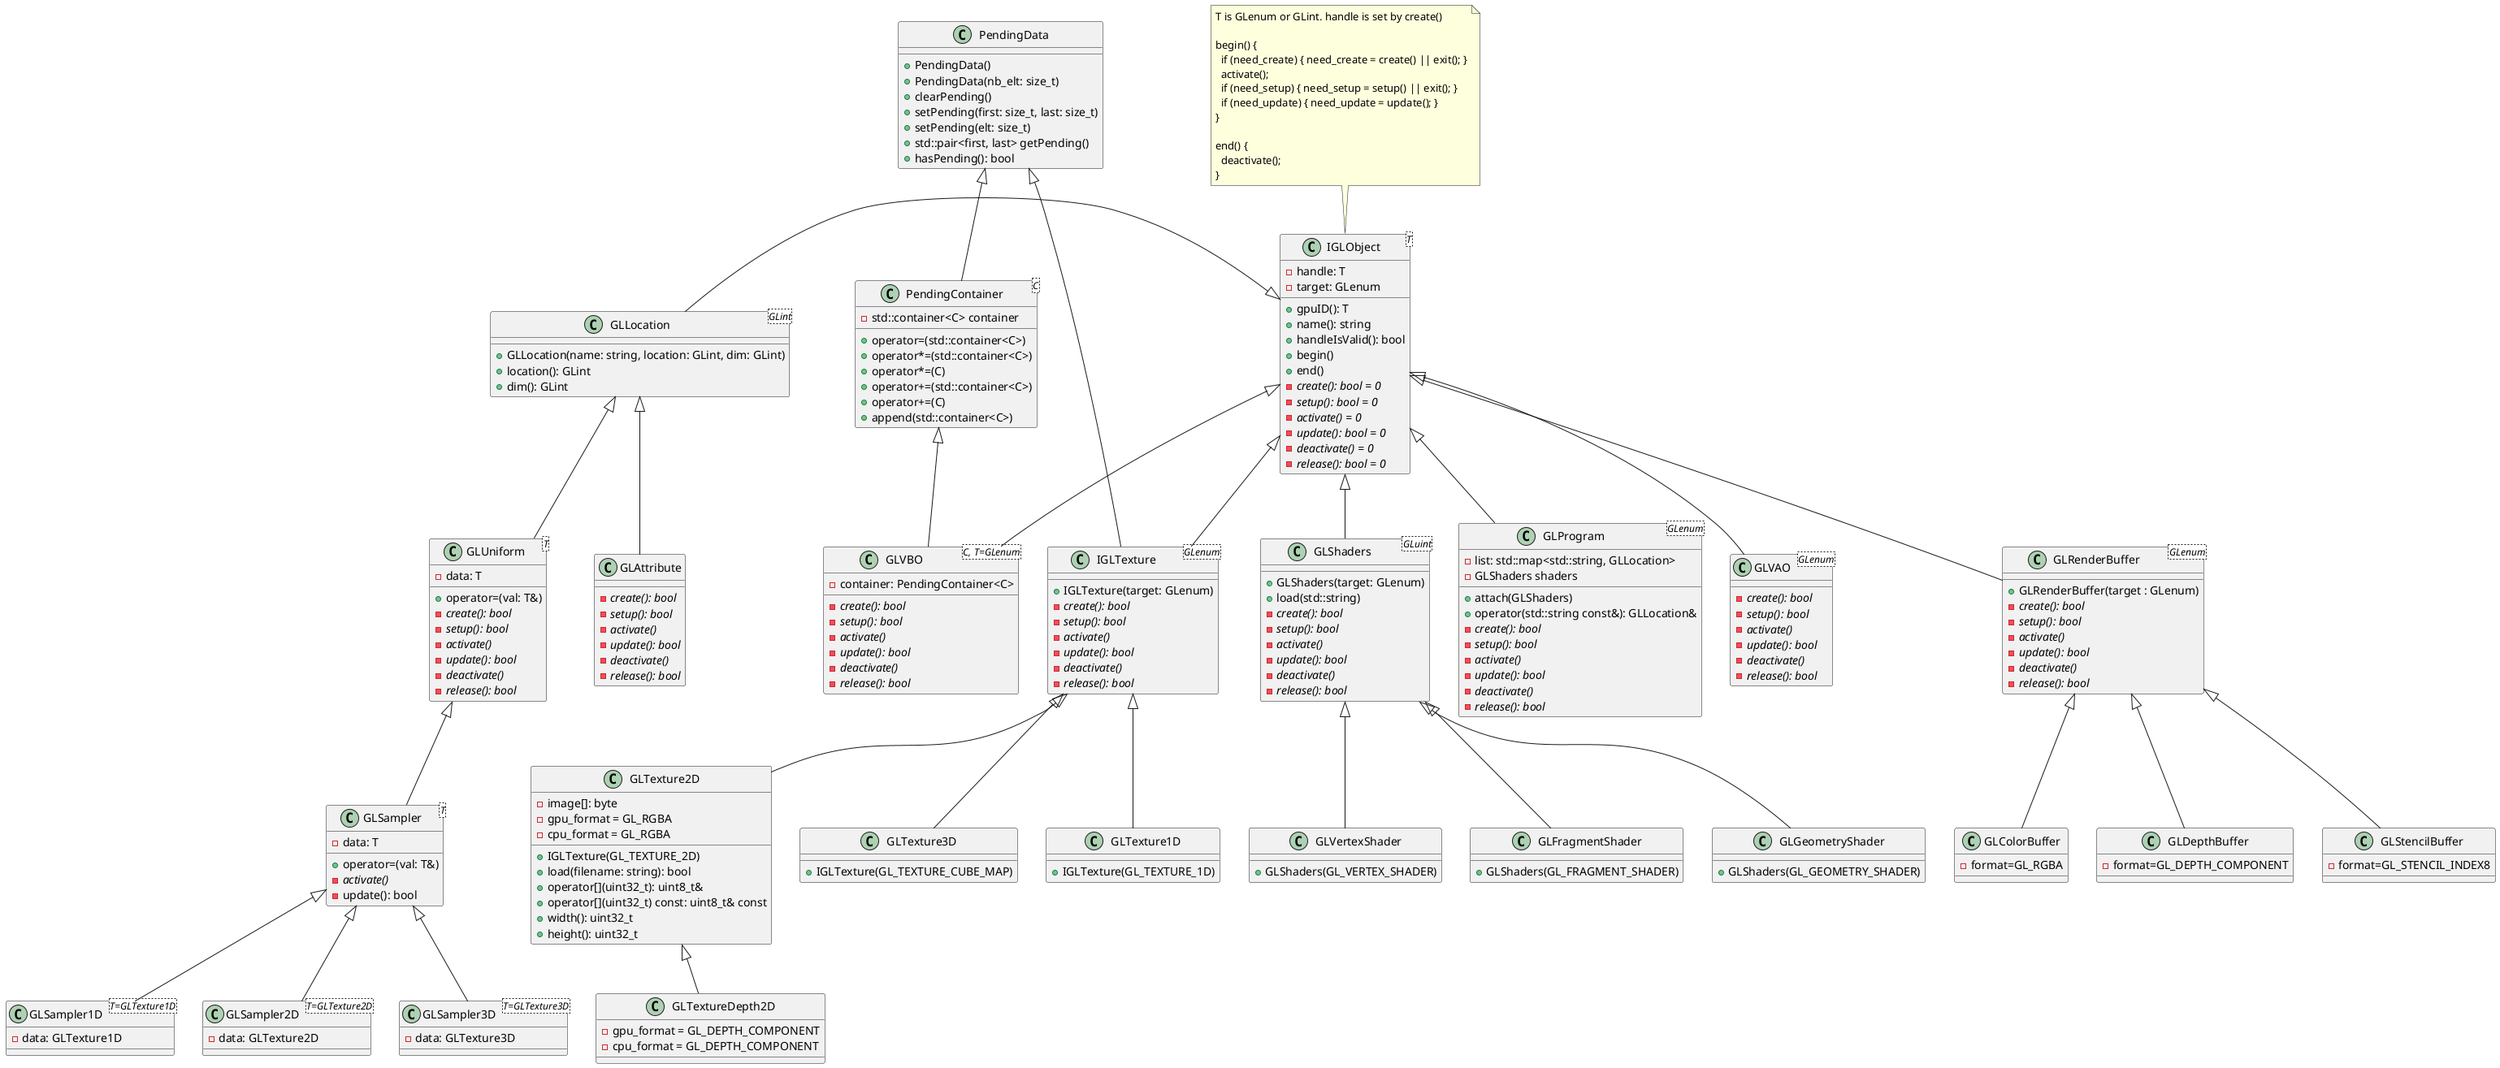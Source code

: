 @startuml

' OpenGL class inheritance

note as NoteBegin
T is GLenum or GLint. handle is set by create()

begin() {
  if (need_create) { need_create = create() || exit(); }
  activate();
  if (need_setup) { need_setup = setup() || exit(); }
  if (need_update) { need_update = update(); }
}

end() {
  deactivate();
}
end note

NoteBegin .. IGLObject
class IGLObject<T> {
+ gpuID(): T
+ name(): string
+ handleIsValid(): bool
+ begin()
+ end()
-{abstract} create(): bool = 0
-{abstract} setup(): bool = 0
-{abstract} activate() = 0
-{abstract} update(): bool = 0
-{abstract} deactivate() = 0
-{abstract} release(): bool = 0
- handle: T
- target: GLenum
}

class PendingData {
+ PendingData()
+ PendingData(nb_elt: size_t)
+ clearPending()
+ setPending(first: size_t, last: size_t)
+ setPending(elt: size_t)
+ std::pair<first, last> getPending()
+ hasPending(): bool
}

class PendingContainer<C> {
-std::container<C> container
+operator=(std::container<C>)
+operator*=(std::container<C>)
+operator*=(C)
+operator+=(std::container<C>)
+operator+=(C)
+append(std::container<C>)
}

PendingData <|-- PendingContainer

class IGLTexture<GLenum> {
+IGLTexture(target: GLenum)
-{abstract} create(): bool
-{abstract} setup(): bool
-{abstract} activate()
-{abstract} update(): bool
-{abstract} deactivate()
-{abstract} release(): bool
}

class GLTexture2D {
-image[]: byte
+IGLTexture(GL_TEXTURE_2D)
+load(filename: string): bool
+operator[](uint32_t): uint8_t&
+operator[](uint32_t) const: uint8_t& const
+width(): uint32_t
+height(): uint32_t
-gpu_format = GL_RGBA
-cpu_format = GL_RGBA
}

class GLTextureDepth2D {
-gpu_format = GL_DEPTH_COMPONENT
-cpu_format = GL_DEPTH_COMPONENT
}

class GLTexture3D {
+IGLTexture(GL_TEXTURE_CUBE_MAP)
}

class GLTexture1D {
+IGLTexture(GL_TEXTURE_1D)
}

IGLTexture <|-- GLTexture1D
IGLTexture <|-- GLTexture2D
GLTexture2D <|-- GLTextureDepth2D
IGLTexture <|-- GLTexture3D

class GLShaders<GLuint> {
+GLShaders(target: GLenum)
+load(std::string)
-{abstract} create(): bool
-{abstract} setup(): bool
-{abstract} activate()
-{abstract} update(): bool
-{abstract} deactivate()
-{abstract} release(): bool
}

class GLVertexShader {
+GLShaders(GL_VERTEX_SHADER)
}

class GLFragmentShader {
+GLShaders(GL_FRAGMENT_SHADER)
}

class GLGeometryShader {
+GLShaders(GL_GEOMETRY_SHADER)
}

GLShaders <|-- GLVertexShader
GLShaders <|-- GLFragmentShader
GLShaders <|-- GLGeometryShader

class GLProgram<GLenum> {
+attach(GLShaders)
+operator(std::string const&): GLLocation&
-list: std::map<std::string, GLLocation>
-{abstract} create(): bool
-{abstract} setup(): bool
-{abstract} activate()
-{abstract} update(): bool
-{abstract} deactivate()
-{abstract} release(): bool
-GLShaders shaders
}

class GLVAO<GLenum> {
-{abstract} create(): bool
-{abstract} setup(): bool
-{abstract} activate()
-{abstract} update(): bool
-{abstract} deactivate()
-{abstract} release(): bool
}

class GLRenderBuffer<GLenum> {
+ GLRenderBuffer(target : GLenum)
-{abstract} create(): bool
-{abstract} setup(): bool
-{abstract} activate()
-{abstract} update(): bool
-{abstract} deactivate()
-{abstract} release(): bool
}

class GLColorBuffer {
-format=GL_RGBA
}

class GLDepthBuffer {
-format=GL_DEPTH_COMPONENT
}

class GLStencilBuffer {
-format=GL_STENCIL_INDEX8
}

class GLVBO<C, T=GLenum> {
-container: PendingContainer<C>
-{abstract} create(): bool
-{abstract} setup(): bool
-{abstract} activate()
-{abstract} update(): bool
-{abstract} deactivate()
-{abstract} release(): bool
}

class GLLocation<GLint> {
+GLLocation(name: string, location: GLint, dim: GLint)
+location(): GLint
+dim(): GLint
}

class GLUniform<T> {
+operator=(val: T&)
-{abstract} create(): bool
-{abstract} setup(): bool
-{abstract} activate()
-{abstract} update(): bool
-{abstract} deactivate()
-{abstract} release(): bool
-data: T
}

class GLSampler<T> {
+operator=(val: T&)
-{abstract} activate()
-update(): bool
-data: T
}

class GLSampler1D<T=GLTexture1D> {
-data: GLTexture1D
}

class GLSampler2D<T=GLTexture2D> {
-data: GLTexture2D
}

class GLSampler3D<T=GLTexture3D> {
-data: GLTexture3D
}

class GLAttribute {
-{abstract} create(): bool
-{abstract} setup(): bool
-{abstract} activate()
-{abstract} update(): bool
-{abstract} deactivate()
-{abstract} release(): bool
}

GLLocation <|-- GLAttribute
GLLocation <|-- GLUniform
GLUniform <|-- GLSampler
GLSampler  <|-- GLSampler1D
GLSampler  <|-- GLSampler2D
GLSampler  <|-- GLSampler3D

PendingData <|-- IGLTexture
IGLObject <|-- IGLTexture
IGLObject <|-- GLVBO
PendingContainer <|-- GLVBO
IGLObject <|-- GLVAO
IGLObject <|-- GLShaders
IGLObject <|-- GLProgram
GLLocation -|> IGLObject

IGLObject <|-- GLRenderBuffer
GLRenderBuffer <|-- GLColorBuffer
GLRenderBuffer <|-- GLDepthBuffer
GLRenderBuffer <|-- GLStencilBuffer

@enduml
